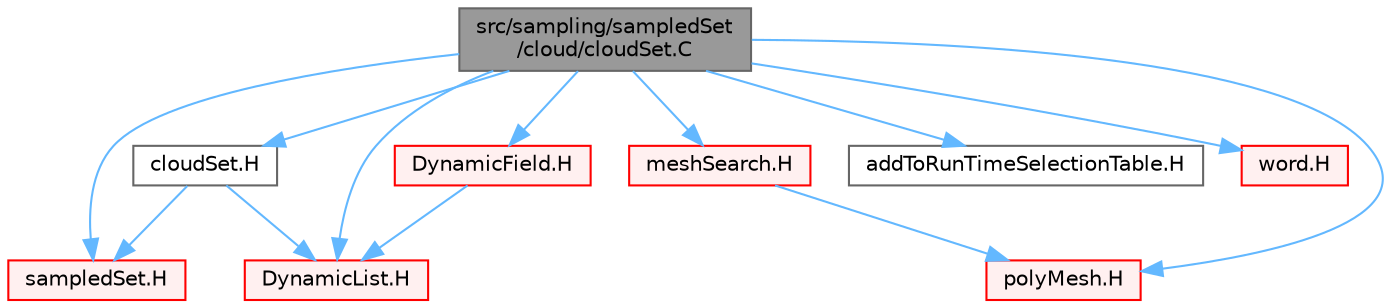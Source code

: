 digraph "src/sampling/sampledSet/cloud/cloudSet.C"
{
 // LATEX_PDF_SIZE
  bgcolor="transparent";
  edge [fontname=Helvetica,fontsize=10,labelfontname=Helvetica,labelfontsize=10];
  node [fontname=Helvetica,fontsize=10,shape=box,height=0.2,width=0.4];
  Node1 [id="Node000001",label="src/sampling/sampledSet\l/cloud/cloudSet.C",height=0.2,width=0.4,color="gray40", fillcolor="grey60", style="filled", fontcolor="black",tooltip=" "];
  Node1 -> Node2 [id="edge1_Node000001_Node000002",color="steelblue1",style="solid",tooltip=" "];
  Node2 [id="Node000002",label="cloudSet.H",height=0.2,width=0.4,color="grey40", fillcolor="white", style="filled",URL="$cloudSet_8H.html",tooltip=" "];
  Node2 -> Node3 [id="edge2_Node000002_Node000003",color="steelblue1",style="solid",tooltip=" "];
  Node3 [id="Node000003",label="sampledSet.H",height=0.2,width=0.4,color="red", fillcolor="#FFF0F0", style="filled",URL="$sampledSet_8H.html",tooltip=" "];
  Node2 -> Node126 [id="edge3_Node000002_Node000126",color="steelblue1",style="solid",tooltip=" "];
  Node126 [id="Node000126",label="DynamicList.H",height=0.2,width=0.4,color="red", fillcolor="#FFF0F0", style="filled",URL="$DynamicList_8H.html",tooltip=" "];
  Node1 -> Node3 [id="edge4_Node000001_Node000003",color="steelblue1",style="solid",tooltip=" "];
  Node1 -> Node196 [id="edge5_Node000001_Node000196",color="steelblue1",style="solid",tooltip=" "];
  Node196 [id="Node000196",label="meshSearch.H",height=0.2,width=0.4,color="red", fillcolor="#FFF0F0", style="filled",URL="$meshSearch_8H.html",tooltip=" "];
  Node196 -> Node199 [id="edge6_Node000196_Node000199",color="steelblue1",style="solid",tooltip=" "];
  Node199 [id="Node000199",label="polyMesh.H",height=0.2,width=0.4,color="red", fillcolor="#FFF0F0", style="filled",URL="$polyMesh_8H.html",tooltip=" "];
  Node1 -> Node126 [id="edge7_Node000001_Node000126",color="steelblue1",style="solid",tooltip=" "];
  Node1 -> Node199 [id="edge8_Node000001_Node000199",color="steelblue1",style="solid",tooltip=" "];
  Node1 -> Node284 [id="edge9_Node000001_Node000284",color="steelblue1",style="solid",tooltip=" "];
  Node284 [id="Node000284",label="addToRunTimeSelectionTable.H",height=0.2,width=0.4,color="grey40", fillcolor="white", style="filled",URL="$addToRunTimeSelectionTable_8H.html",tooltip="Macros for easy insertion into run-time selection tables."];
  Node1 -> Node21 [id="edge10_Node000001_Node000021",color="steelblue1",style="solid",tooltip=" "];
  Node21 [id="Node000021",label="word.H",height=0.2,width=0.4,color="red", fillcolor="#FFF0F0", style="filled",URL="$word_8H.html",tooltip=" "];
  Node1 -> Node285 [id="edge11_Node000001_Node000285",color="steelblue1",style="solid",tooltip=" "];
  Node285 [id="Node000285",label="DynamicField.H",height=0.2,width=0.4,color="red", fillcolor="#FFF0F0", style="filled",URL="$DynamicField_8H.html",tooltip=" "];
  Node285 -> Node126 [id="edge12_Node000285_Node000126",color="steelblue1",style="solid",tooltip=" "];
}

